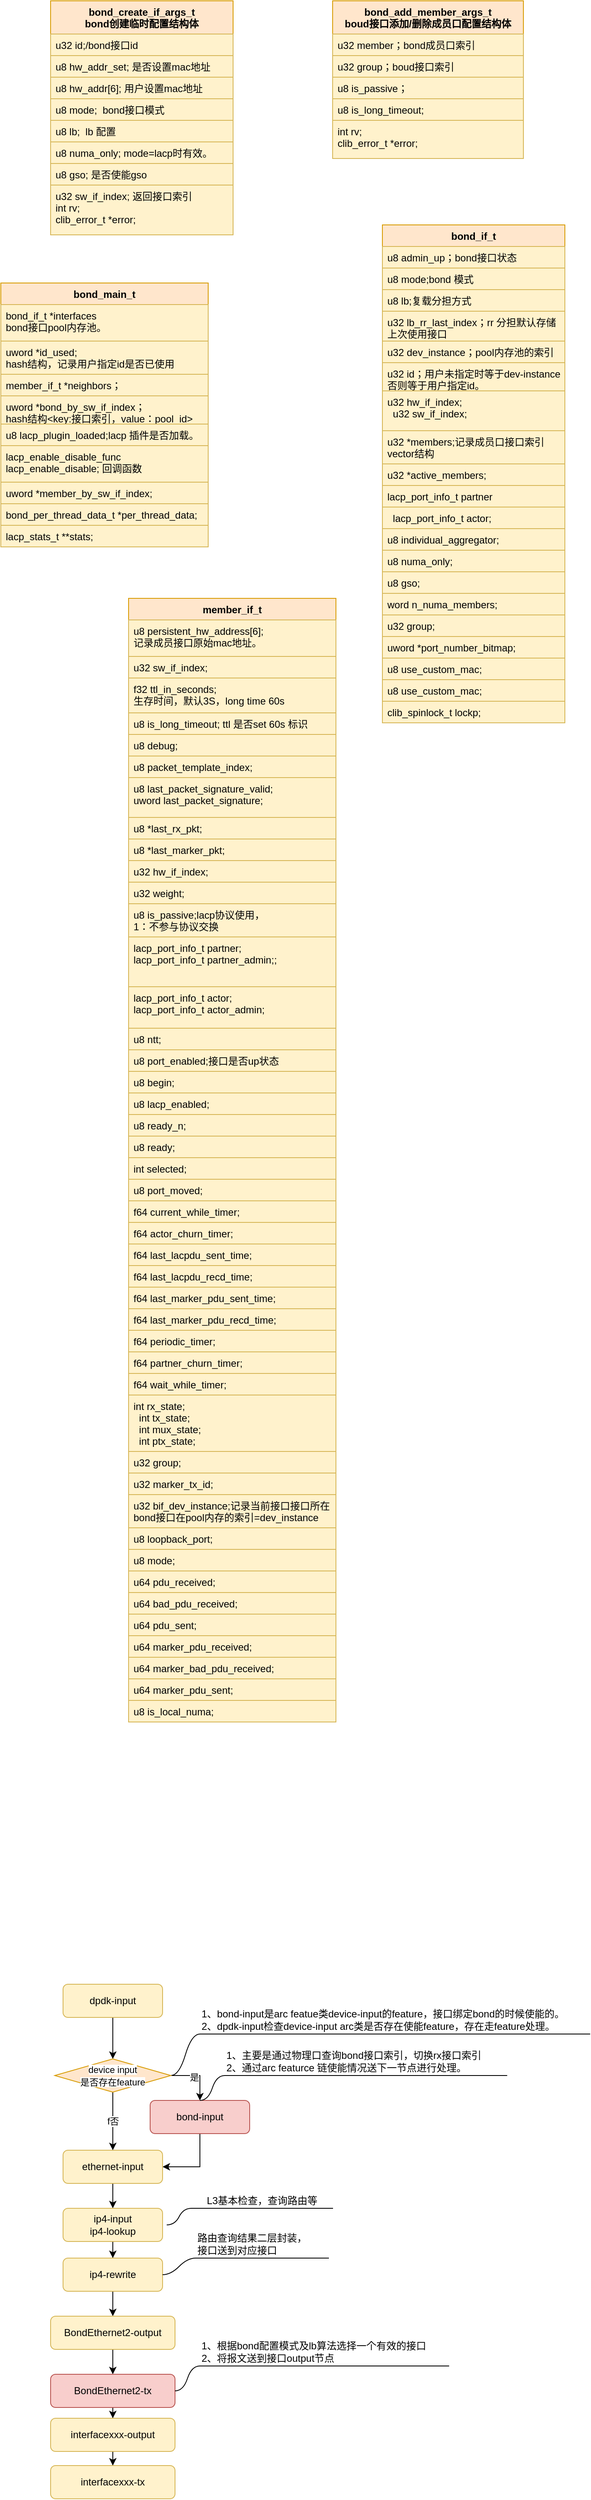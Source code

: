 <mxfile version="14.9.3" type="github">
  <diagram id="9AG6dMXkFzKv3NEKEavT" name="Page-1">
    <mxGraphModel dx="782" dy="436" grid="1" gridSize="10" guides="1" tooltips="1" connect="1" arrows="1" fold="1" page="1" pageScale="1" pageWidth="827" pageHeight="1169" math="0" shadow="0">
      <root>
        <mxCell id="0" />
        <mxCell id="1" parent="0" />
        <mxCell id="q2S3u8bW5YVib6_HT2O6-1" value="bond_main_t" style="swimlane;fontStyle=1;align=center;verticalAlign=top;childLayout=stackLayout;horizontal=1;startSize=26;horizontalStack=0;resizeParent=1;resizeParentMax=0;resizeLast=0;collapsible=1;marginBottom=0;fillColor=#ffe6cc;strokeColor=#d79b00;" parent="1" vertex="1">
          <mxGeometry x="50" y="350" width="250" height="318" as="geometry" />
        </mxCell>
        <mxCell id="q2S3u8bW5YVib6_HT2O6-2" value="bond_if_t *interfaces&#xa;bond接口pool内存池。" style="text;strokeColor=#d6b656;fillColor=#fff2cc;align=left;verticalAlign=top;spacingLeft=4;spacingRight=4;overflow=hidden;rotatable=0;points=[[0,0.5],[1,0.5]];portConstraint=eastwest;" parent="q2S3u8bW5YVib6_HT2O6-1" vertex="1">
          <mxGeometry y="26" width="250" height="44" as="geometry" />
        </mxCell>
        <mxCell id="q2S3u8bW5YVib6_HT2O6-4" value="uword *id_used;&#xa;hash结构，记录用户指定id是否已使用" style="text;strokeColor=#d6b656;fillColor=#fff2cc;align=left;verticalAlign=top;spacingLeft=4;spacingRight=4;overflow=hidden;rotatable=0;points=[[0,0.5],[1,0.5]];portConstraint=eastwest;" parent="q2S3u8bW5YVib6_HT2O6-1" vertex="1">
          <mxGeometry y="70" width="250" height="40" as="geometry" />
        </mxCell>
        <mxCell id="q2S3u8bW5YVib6_HT2O6-5" value="member_if_t *neighbors；&#xa;" style="text;strokeColor=#d6b656;fillColor=#fff2cc;align=left;verticalAlign=top;spacingLeft=4;spacingRight=4;overflow=hidden;rotatable=0;points=[[0,0.5],[1,0.5]];portConstraint=eastwest;" parent="q2S3u8bW5YVib6_HT2O6-1" vertex="1">
          <mxGeometry y="110" width="250" height="26" as="geometry" />
        </mxCell>
        <mxCell id="q2S3u8bW5YVib6_HT2O6-6" value="uword *bond_by_sw_if_index；&#xa;hash结构&lt;key:接口索引，value：pool_id&gt;" style="text;strokeColor=#d6b656;fillColor=#fff2cc;align=left;verticalAlign=top;spacingLeft=4;spacingRight=4;overflow=hidden;rotatable=0;points=[[0,0.5],[1,0.5]];portConstraint=eastwest;" parent="q2S3u8bW5YVib6_HT2O6-1" vertex="1">
          <mxGeometry y="136" width="250" height="34" as="geometry" />
        </mxCell>
        <mxCell id="q2S3u8bW5YVib6_HT2O6-7" value="u8 lacp_plugin_loaded;lacp 插件是否加载。" style="text;strokeColor=#d6b656;fillColor=#fff2cc;align=left;verticalAlign=top;spacingLeft=4;spacingRight=4;overflow=hidden;rotatable=0;points=[[0,0.5],[1,0.5]];portConstraint=eastwest;" parent="q2S3u8bW5YVib6_HT2O6-1" vertex="1">
          <mxGeometry y="170" width="250" height="26" as="geometry" />
        </mxCell>
        <mxCell id="q2S3u8bW5YVib6_HT2O6-8" value="lacp_enable_disable_func &#xa;lacp_enable_disable; 回调函数" style="text;strokeColor=#d6b656;fillColor=#fff2cc;align=left;verticalAlign=top;spacingLeft=4;spacingRight=4;overflow=hidden;rotatable=0;points=[[0,0.5],[1,0.5]];portConstraint=eastwest;" parent="q2S3u8bW5YVib6_HT2O6-1" vertex="1">
          <mxGeometry y="196" width="250" height="44" as="geometry" />
        </mxCell>
        <mxCell id="q2S3u8bW5YVib6_HT2O6-9" value="uword *member_by_sw_if_index;" style="text;strokeColor=#d6b656;fillColor=#fff2cc;align=left;verticalAlign=top;spacingLeft=4;spacingRight=4;overflow=hidden;rotatable=0;points=[[0,0.5],[1,0.5]];portConstraint=eastwest;" parent="q2S3u8bW5YVib6_HT2O6-1" vertex="1">
          <mxGeometry y="240" width="250" height="26" as="geometry" />
        </mxCell>
        <mxCell id="q2S3u8bW5YVib6_HT2O6-10" value="bond_per_thread_data_t *per_thread_data;" style="text;strokeColor=#d6b656;fillColor=#fff2cc;align=left;verticalAlign=top;spacingLeft=4;spacingRight=4;overflow=hidden;rotatable=0;points=[[0,0.5],[1,0.5]];portConstraint=eastwest;" parent="q2S3u8bW5YVib6_HT2O6-1" vertex="1">
          <mxGeometry y="266" width="250" height="26" as="geometry" />
        </mxCell>
        <mxCell id="q2S3u8bW5YVib6_HT2O6-11" value="lacp_stats_t **stats;" style="text;strokeColor=#d6b656;fillColor=#fff2cc;align=left;verticalAlign=top;spacingLeft=4;spacingRight=4;overflow=hidden;rotatable=0;points=[[0,0.5],[1,0.5]];portConstraint=eastwest;" parent="q2S3u8bW5YVib6_HT2O6-1" vertex="1">
          <mxGeometry y="292" width="250" height="26" as="geometry" />
        </mxCell>
        <mxCell id="q2S3u8bW5YVib6_HT2O6-12" value="bond_if_t" style="swimlane;fontStyle=1;align=center;verticalAlign=top;childLayout=stackLayout;horizontal=1;startSize=26;horizontalStack=0;resizeParent=1;resizeParentMax=0;resizeLast=0;collapsible=1;marginBottom=0;fillColor=#ffe6cc;strokeColor=#d79b00;" parent="1" vertex="1">
          <mxGeometry x="510" y="280" width="220" height="600" as="geometry" />
        </mxCell>
        <mxCell id="q2S3u8bW5YVib6_HT2O6-13" value="u8 admin_up；bond接口状态" style="text;fillColor=#fff2cc;align=left;verticalAlign=top;spacingLeft=4;spacingRight=4;overflow=hidden;rotatable=0;points=[[0,0.5],[1,0.5]];portConstraint=eastwest;strokeColor=#d6b656;" parent="q2S3u8bW5YVib6_HT2O6-12" vertex="1">
          <mxGeometry y="26" width="220" height="26" as="geometry" />
        </mxCell>
        <mxCell id="q2S3u8bW5YVib6_HT2O6-15" value="u8 mode;bond 模式" style="text;fillColor=#fff2cc;align=left;verticalAlign=top;spacingLeft=4;spacingRight=4;overflow=hidden;rotatable=0;points=[[0,0.5],[1,0.5]];portConstraint=eastwest;strokeColor=#d6b656;" parent="q2S3u8bW5YVib6_HT2O6-12" vertex="1">
          <mxGeometry y="52" width="220" height="26" as="geometry" />
        </mxCell>
        <mxCell id="q2S3u8bW5YVib6_HT2O6-16" value="u8 lb;复载分担方式" style="text;fillColor=#fff2cc;align=left;verticalAlign=top;spacingLeft=4;spacingRight=4;overflow=hidden;rotatable=0;points=[[0,0.5],[1,0.5]];portConstraint=eastwest;strokeColor=#d6b656;" parent="q2S3u8bW5YVib6_HT2O6-12" vertex="1">
          <mxGeometry y="78" width="220" height="26" as="geometry" />
        </mxCell>
        <mxCell id="q2S3u8bW5YVib6_HT2O6-17" value="u32 lb_rr_last_index；rr 分担默认存储&#xa;上次使用接口" style="text;fillColor=#fff2cc;align=left;verticalAlign=top;spacingLeft=4;spacingRight=4;overflow=hidden;rotatable=0;points=[[0,0.5],[1,0.5]];portConstraint=eastwest;strokeColor=#d6b656;" parent="q2S3u8bW5YVib6_HT2O6-12" vertex="1">
          <mxGeometry y="104" width="220" height="36" as="geometry" />
        </mxCell>
        <mxCell id="q2S3u8bW5YVib6_HT2O6-18" value="u32 dev_instance；pool内存池的索引" style="text;fillColor=#fff2cc;align=left;verticalAlign=top;spacingLeft=4;spacingRight=4;overflow=hidden;rotatable=0;points=[[0,0.5],[1,0.5]];portConstraint=eastwest;strokeColor=#d6b656;" parent="q2S3u8bW5YVib6_HT2O6-12" vertex="1">
          <mxGeometry y="140" width="220" height="26" as="geometry" />
        </mxCell>
        <mxCell id="q2S3u8bW5YVib6_HT2O6-19" value="u32 id；用户未指定时等于dev-instance&#xa;否则等于用户指定id。" style="text;fillColor=#fff2cc;align=left;verticalAlign=top;spacingLeft=4;spacingRight=4;overflow=hidden;rotatable=0;points=[[0,0.5],[1,0.5]];portConstraint=eastwest;strokeColor=#d6b656;" parent="q2S3u8bW5YVib6_HT2O6-12" vertex="1">
          <mxGeometry y="166" width="220" height="34" as="geometry" />
        </mxCell>
        <mxCell id="q2S3u8bW5YVib6_HT2O6-20" value="u32 hw_if_index;&#xa;  u32 sw_if_index;" style="text;fillColor=#fff2cc;align=left;verticalAlign=top;spacingLeft=4;spacingRight=4;overflow=hidden;rotatable=0;points=[[0,0.5],[1,0.5]];portConstraint=eastwest;strokeColor=#d6b656;" parent="q2S3u8bW5YVib6_HT2O6-12" vertex="1">
          <mxGeometry y="200" width="220" height="48" as="geometry" />
        </mxCell>
        <mxCell id="q2S3u8bW5YVib6_HT2O6-21" value="u32 *members;记录成员口接口索引&#xa;vector结构" style="text;fillColor=#fff2cc;align=left;verticalAlign=top;spacingLeft=4;spacingRight=4;overflow=hidden;rotatable=0;points=[[0,0.5],[1,0.5]];portConstraint=eastwest;strokeColor=#d6b656;" parent="q2S3u8bW5YVib6_HT2O6-12" vertex="1">
          <mxGeometry y="248" width="220" height="40" as="geometry" />
        </mxCell>
        <mxCell id="q2S3u8bW5YVib6_HT2O6-22" value="u32 *active_members;" style="text;fillColor=#fff2cc;align=left;verticalAlign=top;spacingLeft=4;spacingRight=4;overflow=hidden;rotatable=0;points=[[0,0.5],[1,0.5]];portConstraint=eastwest;strokeColor=#d6b656;" parent="q2S3u8bW5YVib6_HT2O6-12" vertex="1">
          <mxGeometry y="288" width="220" height="26" as="geometry" />
        </mxCell>
        <mxCell id="q2S3u8bW5YVib6_HT2O6-23" value="lacp_port_info_t partner" style="text;fillColor=#fff2cc;align=left;verticalAlign=top;spacingLeft=4;spacingRight=4;overflow=hidden;rotatable=0;points=[[0,0.5],[1,0.5]];portConstraint=eastwest;strokeColor=#d6b656;" parent="q2S3u8bW5YVib6_HT2O6-12" vertex="1">
          <mxGeometry y="314" width="220" height="26" as="geometry" />
        </mxCell>
        <mxCell id="q2S3u8bW5YVib6_HT2O6-24" value="  lacp_port_info_t actor;&#xa;" style="text;fillColor=#fff2cc;align=left;verticalAlign=top;spacingLeft=4;spacingRight=4;overflow=hidden;rotatable=0;points=[[0,0.5],[1,0.5]];portConstraint=eastwest;strokeColor=#d6b656;" parent="q2S3u8bW5YVib6_HT2O6-12" vertex="1">
          <mxGeometry y="340" width="220" height="26" as="geometry" />
        </mxCell>
        <mxCell id="q2S3u8bW5YVib6_HT2O6-25" value="u8 individual_aggregator;" style="text;fillColor=#fff2cc;align=left;verticalAlign=top;spacingLeft=4;spacingRight=4;overflow=hidden;rotatable=0;points=[[0,0.5],[1,0.5]];portConstraint=eastwest;strokeColor=#d6b656;" parent="q2S3u8bW5YVib6_HT2O6-12" vertex="1">
          <mxGeometry y="366" width="220" height="26" as="geometry" />
        </mxCell>
        <mxCell id="q2S3u8bW5YVib6_HT2O6-26" value="u8 numa_only;" style="text;fillColor=#fff2cc;align=left;verticalAlign=top;spacingLeft=4;spacingRight=4;overflow=hidden;rotatable=0;points=[[0,0.5],[1,0.5]];portConstraint=eastwest;strokeColor=#d6b656;" parent="q2S3u8bW5YVib6_HT2O6-12" vertex="1">
          <mxGeometry y="392" width="220" height="26" as="geometry" />
        </mxCell>
        <mxCell id="q2S3u8bW5YVib6_HT2O6-27" value="u8 gso;" style="text;fillColor=#fff2cc;align=left;verticalAlign=top;spacingLeft=4;spacingRight=4;overflow=hidden;rotatable=0;points=[[0,0.5],[1,0.5]];portConstraint=eastwest;strokeColor=#d6b656;" parent="q2S3u8bW5YVib6_HT2O6-12" vertex="1">
          <mxGeometry y="418" width="220" height="26" as="geometry" />
        </mxCell>
        <mxCell id="q2S3u8bW5YVib6_HT2O6-28" value="word n_numa_members;" style="text;fillColor=#fff2cc;align=left;verticalAlign=top;spacingLeft=4;spacingRight=4;overflow=hidden;rotatable=0;points=[[0,0.5],[1,0.5]];portConstraint=eastwest;strokeColor=#d6b656;" parent="q2S3u8bW5YVib6_HT2O6-12" vertex="1">
          <mxGeometry y="444" width="220" height="26" as="geometry" />
        </mxCell>
        <mxCell id="q2S3u8bW5YVib6_HT2O6-29" value="u32 group;" style="text;fillColor=#fff2cc;align=left;verticalAlign=top;spacingLeft=4;spacingRight=4;overflow=hidden;rotatable=0;points=[[0,0.5],[1,0.5]];portConstraint=eastwest;strokeColor=#d6b656;" parent="q2S3u8bW5YVib6_HT2O6-12" vertex="1">
          <mxGeometry y="470" width="220" height="26" as="geometry" />
        </mxCell>
        <mxCell id="q2S3u8bW5YVib6_HT2O6-30" value="uword *port_number_bitmap;" style="text;fillColor=#fff2cc;align=left;verticalAlign=top;spacingLeft=4;spacingRight=4;overflow=hidden;rotatable=0;points=[[0,0.5],[1,0.5]];portConstraint=eastwest;strokeColor=#d6b656;" parent="q2S3u8bW5YVib6_HT2O6-12" vertex="1">
          <mxGeometry y="496" width="220" height="26" as="geometry" />
        </mxCell>
        <mxCell id="q2S3u8bW5YVib6_HT2O6-31" value="u8 use_custom_mac;" style="text;fillColor=#fff2cc;align=left;verticalAlign=top;spacingLeft=4;spacingRight=4;overflow=hidden;rotatable=0;points=[[0,0.5],[1,0.5]];portConstraint=eastwest;strokeColor=#d6b656;" parent="q2S3u8bW5YVib6_HT2O6-12" vertex="1">
          <mxGeometry y="522" width="220" height="26" as="geometry" />
        </mxCell>
        <mxCell id="q2S3u8bW5YVib6_HT2O6-32" value="u8 use_custom_mac;" style="text;fillColor=#fff2cc;align=left;verticalAlign=top;spacingLeft=4;spacingRight=4;overflow=hidden;rotatable=0;points=[[0,0.5],[1,0.5]];portConstraint=eastwest;strokeColor=#d6b656;" parent="q2S3u8bW5YVib6_HT2O6-12" vertex="1">
          <mxGeometry y="548" width="220" height="26" as="geometry" />
        </mxCell>
        <mxCell id="q2S3u8bW5YVib6_HT2O6-33" value="clib_spinlock_t lockp;" style="text;fillColor=#fff2cc;align=left;verticalAlign=top;spacingLeft=4;spacingRight=4;overflow=hidden;rotatable=0;points=[[0,0.5],[1,0.5]];portConstraint=eastwest;strokeColor=#d6b656;" parent="q2S3u8bW5YVib6_HT2O6-12" vertex="1">
          <mxGeometry y="574" width="220" height="26" as="geometry" />
        </mxCell>
        <mxCell id="q2S3u8bW5YVib6_HT2O6-34" value="member_if_t" style="swimlane;fontStyle=1;align=center;verticalAlign=top;childLayout=stackLayout;horizontal=1;startSize=26;horizontalStack=0;resizeParent=1;resizeParentMax=0;resizeLast=0;collapsible=1;marginBottom=0;strokeColor=#d79b00;fillColor=#ffe6cc;" parent="1" vertex="1">
          <mxGeometry x="204" y="730" width="250" height="1354" as="geometry" />
        </mxCell>
        <mxCell id="q2S3u8bW5YVib6_HT2O6-35" value="u8 persistent_hw_address[6];&#xa;记录成员接口原始mac地址。" style="text;strokeColor=#d6b656;fillColor=#fff2cc;align=left;verticalAlign=top;spacingLeft=4;spacingRight=4;overflow=hidden;rotatable=0;points=[[0,0.5],[1,0.5]];portConstraint=eastwest;" parent="q2S3u8bW5YVib6_HT2O6-34" vertex="1">
          <mxGeometry y="26" width="250" height="44" as="geometry" />
        </mxCell>
        <mxCell id="q2S3u8bW5YVib6_HT2O6-38" value="u32 sw_if_index;" style="text;strokeColor=#d6b656;fillColor=#fff2cc;align=left;verticalAlign=top;spacingLeft=4;spacingRight=4;overflow=hidden;rotatable=0;points=[[0,0.5],[1,0.5]];portConstraint=eastwest;" parent="q2S3u8bW5YVib6_HT2O6-34" vertex="1">
          <mxGeometry y="70" width="250" height="26" as="geometry" />
        </mxCell>
        <mxCell id="q2S3u8bW5YVib6_HT2O6-39" value="f32 ttl_in_seconds;&#xa;生存时间，默认3S，long time 60s" style="text;strokeColor=#d6b656;fillColor=#fff2cc;align=left;verticalAlign=top;spacingLeft=4;spacingRight=4;overflow=hidden;rotatable=0;points=[[0,0.5],[1,0.5]];portConstraint=eastwest;" parent="q2S3u8bW5YVib6_HT2O6-34" vertex="1">
          <mxGeometry y="96" width="250" height="42" as="geometry" />
        </mxCell>
        <mxCell id="q2S3u8bW5YVib6_HT2O6-40" value="u8 is_long_timeout; ttl 是否set 60s 标识" style="text;strokeColor=#d6b656;fillColor=#fff2cc;align=left;verticalAlign=top;spacingLeft=4;spacingRight=4;overflow=hidden;rotatable=0;points=[[0,0.5],[1,0.5]];portConstraint=eastwest;" parent="q2S3u8bW5YVib6_HT2O6-34" vertex="1">
          <mxGeometry y="138" width="250" height="26" as="geometry" />
        </mxCell>
        <mxCell id="q2S3u8bW5YVib6_HT2O6-41" value="u8 debug;" style="text;strokeColor=#d6b656;fillColor=#fff2cc;align=left;verticalAlign=top;spacingLeft=4;spacingRight=4;overflow=hidden;rotatable=0;points=[[0,0.5],[1,0.5]];portConstraint=eastwest;" parent="q2S3u8bW5YVib6_HT2O6-34" vertex="1">
          <mxGeometry y="164" width="250" height="26" as="geometry" />
        </mxCell>
        <mxCell id="q2S3u8bW5YVib6_HT2O6-42" value="u8 packet_template_index;" style="text;strokeColor=#d6b656;fillColor=#fff2cc;align=left;verticalAlign=top;spacingLeft=4;spacingRight=4;overflow=hidden;rotatable=0;points=[[0,0.5],[1,0.5]];portConstraint=eastwest;" parent="q2S3u8bW5YVib6_HT2O6-34" vertex="1">
          <mxGeometry y="190" width="250" height="26" as="geometry" />
        </mxCell>
        <mxCell id="q2S3u8bW5YVib6_HT2O6-43" value="u8 last_packet_signature_valid;&#xa;uword last_packet_signature;" style="text;strokeColor=#d6b656;fillColor=#fff2cc;align=left;verticalAlign=top;spacingLeft=4;spacingRight=4;overflow=hidden;rotatable=0;points=[[0,0.5],[1,0.5]];portConstraint=eastwest;" parent="q2S3u8bW5YVib6_HT2O6-34" vertex="1">
          <mxGeometry y="216" width="250" height="48" as="geometry" />
        </mxCell>
        <mxCell id="q2S3u8bW5YVib6_HT2O6-44" value="u8 *last_rx_pkt;" style="text;strokeColor=#d6b656;fillColor=#fff2cc;align=left;verticalAlign=top;spacingLeft=4;spacingRight=4;overflow=hidden;rotatable=0;points=[[0,0.5],[1,0.5]];portConstraint=eastwest;" parent="q2S3u8bW5YVib6_HT2O6-34" vertex="1">
          <mxGeometry y="264" width="250" height="26" as="geometry" />
        </mxCell>
        <mxCell id="q2S3u8bW5YVib6_HT2O6-45" value="u8 *last_marker_pkt;" style="text;strokeColor=#d6b656;fillColor=#fff2cc;align=left;verticalAlign=top;spacingLeft=4;spacingRight=4;overflow=hidden;rotatable=0;points=[[0,0.5],[1,0.5]];portConstraint=eastwest;" parent="q2S3u8bW5YVib6_HT2O6-34" vertex="1">
          <mxGeometry y="290" width="250" height="26" as="geometry" />
        </mxCell>
        <mxCell id="q2S3u8bW5YVib6_HT2O6-46" value="u32 hw_if_index;" style="text;strokeColor=#d6b656;fillColor=#fff2cc;align=left;verticalAlign=top;spacingLeft=4;spacingRight=4;overflow=hidden;rotatable=0;points=[[0,0.5],[1,0.5]];portConstraint=eastwest;" parent="q2S3u8bW5YVib6_HT2O6-34" vertex="1">
          <mxGeometry y="316" width="250" height="26" as="geometry" />
        </mxCell>
        <mxCell id="q2S3u8bW5YVib6_HT2O6-47" value="u32 weight;" style="text;strokeColor=#d6b656;fillColor=#fff2cc;align=left;verticalAlign=top;spacingLeft=4;spacingRight=4;overflow=hidden;rotatable=0;points=[[0,0.5],[1,0.5]];portConstraint=eastwest;" parent="q2S3u8bW5YVib6_HT2O6-34" vertex="1">
          <mxGeometry y="342" width="250" height="26" as="geometry" />
        </mxCell>
        <mxCell id="q2S3u8bW5YVib6_HT2O6-48" value="u8 is_passive;lacp协议使用，&#xa;1：不参与协议交换" style="text;strokeColor=#d6b656;fillColor=#fff2cc;align=left;verticalAlign=top;spacingLeft=4;spacingRight=4;overflow=hidden;rotatable=0;points=[[0,0.5],[1,0.5]];portConstraint=eastwest;" parent="q2S3u8bW5YVib6_HT2O6-34" vertex="1">
          <mxGeometry y="368" width="250" height="40" as="geometry" />
        </mxCell>
        <mxCell id="q2S3u8bW5YVib6_HT2O6-49" value="lacp_port_info_t partner;&#xa;lacp_port_info_t partner_admin;;" style="text;strokeColor=#d6b656;fillColor=#fff2cc;align=left;verticalAlign=top;spacingLeft=4;spacingRight=4;overflow=hidden;rotatable=0;points=[[0,0.5],[1,0.5]];portConstraint=eastwest;" parent="q2S3u8bW5YVib6_HT2O6-34" vertex="1">
          <mxGeometry y="408" width="250" height="60" as="geometry" />
        </mxCell>
        <mxCell id="q2S3u8bW5YVib6_HT2O6-37" value="lacp_port_info_t actor;&#xa;lacp_port_info_t actor_admin;" style="text;strokeColor=#d6b656;fillColor=#fff2cc;align=left;verticalAlign=top;spacingLeft=4;spacingRight=4;overflow=hidden;rotatable=0;points=[[0,0.5],[1,0.5]];portConstraint=eastwest;" parent="q2S3u8bW5YVib6_HT2O6-34" vertex="1">
          <mxGeometry y="468" width="250" height="50" as="geometry" />
        </mxCell>
        <mxCell id="q2S3u8bW5YVib6_HT2O6-50" value="u8 ntt;" style="text;strokeColor=#d6b656;fillColor=#fff2cc;align=left;verticalAlign=top;spacingLeft=4;spacingRight=4;overflow=hidden;rotatable=0;points=[[0,0.5],[1,0.5]];portConstraint=eastwest;" parent="q2S3u8bW5YVib6_HT2O6-34" vertex="1">
          <mxGeometry y="518" width="250" height="26" as="geometry" />
        </mxCell>
        <mxCell id="q2S3u8bW5YVib6_HT2O6-51" value="u8 port_enabled;接口是否up状态" style="text;strokeColor=#d6b656;fillColor=#fff2cc;align=left;verticalAlign=top;spacingLeft=4;spacingRight=4;overflow=hidden;rotatable=0;points=[[0,0.5],[1,0.5]];portConstraint=eastwest;" parent="q2S3u8bW5YVib6_HT2O6-34" vertex="1">
          <mxGeometry y="544" width="250" height="26" as="geometry" />
        </mxCell>
        <mxCell id="q2S3u8bW5YVib6_HT2O6-52" value="u8 begin;" style="text;strokeColor=#d6b656;fillColor=#fff2cc;align=left;verticalAlign=top;spacingLeft=4;spacingRight=4;overflow=hidden;rotatable=0;points=[[0,0.5],[1,0.5]];portConstraint=eastwest;" parent="q2S3u8bW5YVib6_HT2O6-34" vertex="1">
          <mxGeometry y="570" width="250" height="26" as="geometry" />
        </mxCell>
        <mxCell id="q2S3u8bW5YVib6_HT2O6-53" value="u8 lacp_enabled;" style="text;strokeColor=#d6b656;fillColor=#fff2cc;align=left;verticalAlign=top;spacingLeft=4;spacingRight=4;overflow=hidden;rotatable=0;points=[[0,0.5],[1,0.5]];portConstraint=eastwest;" parent="q2S3u8bW5YVib6_HT2O6-34" vertex="1">
          <mxGeometry y="596" width="250" height="26" as="geometry" />
        </mxCell>
        <mxCell id="q2S3u8bW5YVib6_HT2O6-54" value="u8 ready_n;" style="text;strokeColor=#d6b656;fillColor=#fff2cc;align=left;verticalAlign=top;spacingLeft=4;spacingRight=4;overflow=hidden;rotatable=0;points=[[0,0.5],[1,0.5]];portConstraint=eastwest;" parent="q2S3u8bW5YVib6_HT2O6-34" vertex="1">
          <mxGeometry y="622" width="250" height="26" as="geometry" />
        </mxCell>
        <mxCell id="q2S3u8bW5YVib6_HT2O6-55" value="u8 ready;" style="text;strokeColor=#d6b656;fillColor=#fff2cc;align=left;verticalAlign=top;spacingLeft=4;spacingRight=4;overflow=hidden;rotatable=0;points=[[0,0.5],[1,0.5]];portConstraint=eastwest;" parent="q2S3u8bW5YVib6_HT2O6-34" vertex="1">
          <mxGeometry y="648" width="250" height="26" as="geometry" />
        </mxCell>
        <mxCell id="q2S3u8bW5YVib6_HT2O6-56" value="int selected;" style="text;strokeColor=#d6b656;fillColor=#fff2cc;align=left;verticalAlign=top;spacingLeft=4;spacingRight=4;overflow=hidden;rotatable=0;points=[[0,0.5],[1,0.5]];portConstraint=eastwest;" parent="q2S3u8bW5YVib6_HT2O6-34" vertex="1">
          <mxGeometry y="674" width="250" height="26" as="geometry" />
        </mxCell>
        <mxCell id="q2S3u8bW5YVib6_HT2O6-57" value="u8 port_moved;" style="text;strokeColor=#d6b656;fillColor=#fff2cc;align=left;verticalAlign=top;spacingLeft=4;spacingRight=4;overflow=hidden;rotatable=0;points=[[0,0.5],[1,0.5]];portConstraint=eastwest;" parent="q2S3u8bW5YVib6_HT2O6-34" vertex="1">
          <mxGeometry y="700" width="250" height="26" as="geometry" />
        </mxCell>
        <mxCell id="q2S3u8bW5YVib6_HT2O6-58" value="f64 current_while_timer;" style="text;strokeColor=#d6b656;fillColor=#fff2cc;align=left;verticalAlign=top;spacingLeft=4;spacingRight=4;overflow=hidden;rotatable=0;points=[[0,0.5],[1,0.5]];portConstraint=eastwest;" parent="q2S3u8bW5YVib6_HT2O6-34" vertex="1">
          <mxGeometry y="726" width="250" height="26" as="geometry" />
        </mxCell>
        <mxCell id="q2S3u8bW5YVib6_HT2O6-59" value="f64 actor_churn_timer;" style="text;strokeColor=#d6b656;fillColor=#fff2cc;align=left;verticalAlign=top;spacingLeft=4;spacingRight=4;overflow=hidden;rotatable=0;points=[[0,0.5],[1,0.5]];portConstraint=eastwest;" parent="q2S3u8bW5YVib6_HT2O6-34" vertex="1">
          <mxGeometry y="752" width="250" height="26" as="geometry" />
        </mxCell>
        <mxCell id="q2S3u8bW5YVib6_HT2O6-60" value="f64 last_lacpdu_sent_time;" style="text;strokeColor=#d6b656;fillColor=#fff2cc;align=left;verticalAlign=top;spacingLeft=4;spacingRight=4;overflow=hidden;rotatable=0;points=[[0,0.5],[1,0.5]];portConstraint=eastwest;" parent="q2S3u8bW5YVib6_HT2O6-34" vertex="1">
          <mxGeometry y="778" width="250" height="26" as="geometry" />
        </mxCell>
        <mxCell id="q2S3u8bW5YVib6_HT2O6-61" value="f64 last_lacpdu_recd_time;" style="text;strokeColor=#d6b656;fillColor=#fff2cc;align=left;verticalAlign=top;spacingLeft=4;spacingRight=4;overflow=hidden;rotatable=0;points=[[0,0.5],[1,0.5]];portConstraint=eastwest;" parent="q2S3u8bW5YVib6_HT2O6-34" vertex="1">
          <mxGeometry y="804" width="250" height="26" as="geometry" />
        </mxCell>
        <mxCell id="q2S3u8bW5YVib6_HT2O6-62" value="f64 last_marker_pdu_sent_time;" style="text;strokeColor=#d6b656;fillColor=#fff2cc;align=left;verticalAlign=top;spacingLeft=4;spacingRight=4;overflow=hidden;rotatable=0;points=[[0,0.5],[1,0.5]];portConstraint=eastwest;" parent="q2S3u8bW5YVib6_HT2O6-34" vertex="1">
          <mxGeometry y="830" width="250" height="26" as="geometry" />
        </mxCell>
        <mxCell id="q2S3u8bW5YVib6_HT2O6-63" value="f64 last_marker_pdu_recd_time;" style="text;strokeColor=#d6b656;fillColor=#fff2cc;align=left;verticalAlign=top;spacingLeft=4;spacingRight=4;overflow=hidden;rotatable=0;points=[[0,0.5],[1,0.5]];portConstraint=eastwest;" parent="q2S3u8bW5YVib6_HT2O6-34" vertex="1">
          <mxGeometry y="856" width="250" height="26" as="geometry" />
        </mxCell>
        <mxCell id="q2S3u8bW5YVib6_HT2O6-64" value="f64 periodic_timer;" style="text;strokeColor=#d6b656;fillColor=#fff2cc;align=left;verticalAlign=top;spacingLeft=4;spacingRight=4;overflow=hidden;rotatable=0;points=[[0,0.5],[1,0.5]];portConstraint=eastwest;" parent="q2S3u8bW5YVib6_HT2O6-34" vertex="1">
          <mxGeometry y="882" width="250" height="26" as="geometry" />
        </mxCell>
        <mxCell id="q2S3u8bW5YVib6_HT2O6-65" value="f64 partner_churn_timer;" style="text;strokeColor=#d6b656;fillColor=#fff2cc;align=left;verticalAlign=top;spacingLeft=4;spacingRight=4;overflow=hidden;rotatable=0;points=[[0,0.5],[1,0.5]];portConstraint=eastwest;" parent="q2S3u8bW5YVib6_HT2O6-34" vertex="1">
          <mxGeometry y="908" width="250" height="26" as="geometry" />
        </mxCell>
        <mxCell id="q2S3u8bW5YVib6_HT2O6-66" value="f64 wait_while_timer;" style="text;strokeColor=#d6b656;fillColor=#fff2cc;align=left;verticalAlign=top;spacingLeft=4;spacingRight=4;overflow=hidden;rotatable=0;points=[[0,0.5],[1,0.5]];portConstraint=eastwest;" parent="q2S3u8bW5YVib6_HT2O6-34" vertex="1">
          <mxGeometry y="934" width="250" height="26" as="geometry" />
        </mxCell>
        <mxCell id="q2S3u8bW5YVib6_HT2O6-67" value="int rx_state;&#xa;  int tx_state;&#xa;  int mux_state;&#xa;  int ptx_state;" style="text;strokeColor=#d6b656;fillColor=#fff2cc;align=left;verticalAlign=top;spacingLeft=4;spacingRight=4;overflow=hidden;rotatable=0;points=[[0,0.5],[1,0.5]];portConstraint=eastwest;" parent="q2S3u8bW5YVib6_HT2O6-34" vertex="1">
          <mxGeometry y="960" width="250" height="68" as="geometry" />
        </mxCell>
        <mxCell id="q2S3u8bW5YVib6_HT2O6-68" value="u32 group;" style="text;strokeColor=#d6b656;fillColor=#fff2cc;align=left;verticalAlign=top;spacingLeft=4;spacingRight=4;overflow=hidden;rotatable=0;points=[[0,0.5],[1,0.5]];portConstraint=eastwest;" parent="q2S3u8bW5YVib6_HT2O6-34" vertex="1">
          <mxGeometry y="1028" width="250" height="26" as="geometry" />
        </mxCell>
        <mxCell id="q2S3u8bW5YVib6_HT2O6-69" value="u32 marker_tx_id;" style="text;strokeColor=#d6b656;fillColor=#fff2cc;align=left;verticalAlign=top;spacingLeft=4;spacingRight=4;overflow=hidden;rotatable=0;points=[[0,0.5],[1,0.5]];portConstraint=eastwest;" parent="q2S3u8bW5YVib6_HT2O6-34" vertex="1">
          <mxGeometry y="1054" width="250" height="26" as="geometry" />
        </mxCell>
        <mxCell id="q2S3u8bW5YVib6_HT2O6-70" value="u32 bif_dev_instance;记录当前接口接口所在&#xa;bond接口在pool内存的索引=dev_instance" style="text;strokeColor=#d6b656;fillColor=#fff2cc;align=left;verticalAlign=top;spacingLeft=4;spacingRight=4;overflow=hidden;rotatable=0;points=[[0,0.5],[1,0.5]];portConstraint=eastwest;" parent="q2S3u8bW5YVib6_HT2O6-34" vertex="1">
          <mxGeometry y="1080" width="250" height="40" as="geometry" />
        </mxCell>
        <mxCell id="q2S3u8bW5YVib6_HT2O6-71" value="u8 loopback_port;" style="text;strokeColor=#d6b656;fillColor=#fff2cc;align=left;verticalAlign=top;spacingLeft=4;spacingRight=4;overflow=hidden;rotatable=0;points=[[0,0.5],[1,0.5]];portConstraint=eastwest;" parent="q2S3u8bW5YVib6_HT2O6-34" vertex="1">
          <mxGeometry y="1120" width="250" height="26" as="geometry" />
        </mxCell>
        <mxCell id="q2S3u8bW5YVib6_HT2O6-72" value="u8 mode;" style="text;strokeColor=#d6b656;fillColor=#fff2cc;align=left;verticalAlign=top;spacingLeft=4;spacingRight=4;overflow=hidden;rotatable=0;points=[[0,0.5],[1,0.5]];portConstraint=eastwest;" parent="q2S3u8bW5YVib6_HT2O6-34" vertex="1">
          <mxGeometry y="1146" width="250" height="26" as="geometry" />
        </mxCell>
        <mxCell id="q2S3u8bW5YVib6_HT2O6-73" value="u64 pdu_received;" style="text;strokeColor=#d6b656;fillColor=#fff2cc;align=left;verticalAlign=top;spacingLeft=4;spacingRight=4;overflow=hidden;rotatable=0;points=[[0,0.5],[1,0.5]];portConstraint=eastwest;" parent="q2S3u8bW5YVib6_HT2O6-34" vertex="1">
          <mxGeometry y="1172" width="250" height="26" as="geometry" />
        </mxCell>
        <mxCell id="q2S3u8bW5YVib6_HT2O6-74" value="u64 bad_pdu_received;" style="text;strokeColor=#d6b656;fillColor=#fff2cc;align=left;verticalAlign=top;spacingLeft=4;spacingRight=4;overflow=hidden;rotatable=0;points=[[0,0.5],[1,0.5]];portConstraint=eastwest;" parent="q2S3u8bW5YVib6_HT2O6-34" vertex="1">
          <mxGeometry y="1198" width="250" height="26" as="geometry" />
        </mxCell>
        <mxCell id="q2S3u8bW5YVib6_HT2O6-75" value="u64 pdu_sent;" style="text;strokeColor=#d6b656;fillColor=#fff2cc;align=left;verticalAlign=top;spacingLeft=4;spacingRight=4;overflow=hidden;rotatable=0;points=[[0,0.5],[1,0.5]];portConstraint=eastwest;" parent="q2S3u8bW5YVib6_HT2O6-34" vertex="1">
          <mxGeometry y="1224" width="250" height="26" as="geometry" />
        </mxCell>
        <mxCell id="q2S3u8bW5YVib6_HT2O6-76" value="u64 marker_pdu_received;" style="text;strokeColor=#d6b656;fillColor=#fff2cc;align=left;verticalAlign=top;spacingLeft=4;spacingRight=4;overflow=hidden;rotatable=0;points=[[0,0.5],[1,0.5]];portConstraint=eastwest;" parent="q2S3u8bW5YVib6_HT2O6-34" vertex="1">
          <mxGeometry y="1250" width="250" height="26" as="geometry" />
        </mxCell>
        <mxCell id="q2S3u8bW5YVib6_HT2O6-77" value="u64 marker_bad_pdu_received;" style="text;strokeColor=#d6b656;fillColor=#fff2cc;align=left;verticalAlign=top;spacingLeft=4;spacingRight=4;overflow=hidden;rotatable=0;points=[[0,0.5],[1,0.5]];portConstraint=eastwest;" parent="q2S3u8bW5YVib6_HT2O6-34" vertex="1">
          <mxGeometry y="1276" width="250" height="26" as="geometry" />
        </mxCell>
        <mxCell id="q2S3u8bW5YVib6_HT2O6-78" value="u64 marker_pdu_sent;" style="text;strokeColor=#d6b656;fillColor=#fff2cc;align=left;verticalAlign=top;spacingLeft=4;spacingRight=4;overflow=hidden;rotatable=0;points=[[0,0.5],[1,0.5]];portConstraint=eastwest;" parent="q2S3u8bW5YVib6_HT2O6-34" vertex="1">
          <mxGeometry y="1302" width="250" height="26" as="geometry" />
        </mxCell>
        <mxCell id="q2S3u8bW5YVib6_HT2O6-79" value="u8 is_local_numa;" style="text;strokeColor=#d6b656;fillColor=#fff2cc;align=left;verticalAlign=top;spacingLeft=4;spacingRight=4;overflow=hidden;rotatable=0;points=[[0,0.5],[1,0.5]];portConstraint=eastwest;" parent="q2S3u8bW5YVib6_HT2O6-34" vertex="1">
          <mxGeometry y="1328" width="250" height="26" as="geometry" />
        </mxCell>
        <mxCell id="q2S3u8bW5YVib6_HT2O6-80" value="bond_create_if_args_t&#xa;bond创建临时配置结构体" style="swimlane;fontStyle=1;align=center;verticalAlign=top;childLayout=stackLayout;horizontal=1;startSize=40;horizontalStack=0;resizeParent=1;resizeParentMax=0;resizeLast=0;collapsible=1;marginBottom=0;strokeColor=#d79b00;fillColor=#ffe6cc;" parent="1" vertex="1">
          <mxGeometry x="110" y="10" width="220" height="282" as="geometry" />
        </mxCell>
        <mxCell id="q2S3u8bW5YVib6_HT2O6-81" value="u32 id;/bond接口id" style="text;strokeColor=#d6b656;fillColor=#fff2cc;align=left;verticalAlign=top;spacingLeft=4;spacingRight=4;overflow=hidden;rotatable=0;points=[[0,0.5],[1,0.5]];portConstraint=eastwest;" parent="q2S3u8bW5YVib6_HT2O6-80" vertex="1">
          <mxGeometry y="40" width="220" height="26" as="geometry" />
        </mxCell>
        <mxCell id="q2S3u8bW5YVib6_HT2O6-83" value="u8 hw_addr_set; 是否设置mac地址" style="text;strokeColor=#d6b656;fillColor=#fff2cc;align=left;verticalAlign=top;spacingLeft=4;spacingRight=4;overflow=hidden;rotatable=0;points=[[0,0.5],[1,0.5]];portConstraint=eastwest;" parent="q2S3u8bW5YVib6_HT2O6-80" vertex="1">
          <mxGeometry y="66" width="220" height="26" as="geometry" />
        </mxCell>
        <mxCell id="q2S3u8bW5YVib6_HT2O6-84" value="u8 hw_addr[6]; 用户设置mac地址" style="text;strokeColor=#d6b656;fillColor=#fff2cc;align=left;verticalAlign=top;spacingLeft=4;spacingRight=4;overflow=hidden;rotatable=0;points=[[0,0.5],[1,0.5]];portConstraint=eastwest;" parent="q2S3u8bW5YVib6_HT2O6-80" vertex="1">
          <mxGeometry y="92" width="220" height="26" as="geometry" />
        </mxCell>
        <mxCell id="q2S3u8bW5YVib6_HT2O6-85" value="u8 mode;  bond接口模式" style="text;strokeColor=#d6b656;fillColor=#fff2cc;align=left;verticalAlign=top;spacingLeft=4;spacingRight=4;overflow=hidden;rotatable=0;points=[[0,0.5],[1,0.5]];portConstraint=eastwest;" parent="q2S3u8bW5YVib6_HT2O6-80" vertex="1">
          <mxGeometry y="118" width="220" height="26" as="geometry" />
        </mxCell>
        <mxCell id="q2S3u8bW5YVib6_HT2O6-86" value="u8 lb;  lb 配置" style="text;strokeColor=#d6b656;fillColor=#fff2cc;align=left;verticalAlign=top;spacingLeft=4;spacingRight=4;overflow=hidden;rotatable=0;points=[[0,0.5],[1,0.5]];portConstraint=eastwest;" parent="q2S3u8bW5YVib6_HT2O6-80" vertex="1">
          <mxGeometry y="144" width="220" height="26" as="geometry" />
        </mxCell>
        <mxCell id="q2S3u8bW5YVib6_HT2O6-87" value="u8 numa_only; mode=lacp时有效。" style="text;strokeColor=#d6b656;fillColor=#fff2cc;align=left;verticalAlign=top;spacingLeft=4;spacingRight=4;overflow=hidden;rotatable=0;points=[[0,0.5],[1,0.5]];portConstraint=eastwest;" parent="q2S3u8bW5YVib6_HT2O6-80" vertex="1">
          <mxGeometry y="170" width="220" height="26" as="geometry" />
        </mxCell>
        <mxCell id="q2S3u8bW5YVib6_HT2O6-88" value="u8 gso; 是否使能gso" style="text;strokeColor=#d6b656;fillColor=#fff2cc;align=left;verticalAlign=top;spacingLeft=4;spacingRight=4;overflow=hidden;rotatable=0;points=[[0,0.5],[1,0.5]];portConstraint=eastwest;" parent="q2S3u8bW5YVib6_HT2O6-80" vertex="1">
          <mxGeometry y="196" width="220" height="26" as="geometry" />
        </mxCell>
        <mxCell id="q2S3u8bW5YVib6_HT2O6-89" value="u32 sw_if_index; 返回接口索引&#xa;int rv;&#xa;clib_error_t *error; " style="text;strokeColor=#d6b656;fillColor=#fff2cc;align=left;verticalAlign=top;spacingLeft=4;spacingRight=4;overflow=hidden;rotatable=0;points=[[0,0.5],[1,0.5]];portConstraint=eastwest;" parent="q2S3u8bW5YVib6_HT2O6-80" vertex="1">
          <mxGeometry y="222" width="220" height="60" as="geometry" />
        </mxCell>
        <mxCell id="XbOeX88OnJUGYsb8YKjg-1" value="bond_add_member_args_t&#xa;boud接口添加/删除成员口配置结构体" style="swimlane;fontStyle=1;align=center;verticalAlign=top;childLayout=stackLayout;horizontal=1;startSize=40;horizontalStack=0;resizeParent=1;resizeParentMax=0;resizeLast=0;collapsible=1;marginBottom=0;fillColor=#ffe6cc;strokeColor=#d79b00;" vertex="1" parent="1">
          <mxGeometry x="450" y="10" width="230" height="190" as="geometry" />
        </mxCell>
        <mxCell id="XbOeX88OnJUGYsb8YKjg-2" value="u32 member；bond成员口索引" style="text;strokeColor=#d6b656;fillColor=#fff2cc;align=left;verticalAlign=top;spacingLeft=4;spacingRight=4;overflow=hidden;rotatable=0;points=[[0,0.5],[1,0.5]];portConstraint=eastwest;" vertex="1" parent="XbOeX88OnJUGYsb8YKjg-1">
          <mxGeometry y="40" width="230" height="26" as="geometry" />
        </mxCell>
        <mxCell id="XbOeX88OnJUGYsb8YKjg-4" value="u32 group；boud接口索引" style="text;fillColor=#fff2cc;align=left;verticalAlign=top;spacingLeft=4;spacingRight=4;overflow=hidden;rotatable=0;points=[[0,0.5],[1,0.5]];portConstraint=eastwest;strokeColor=#d6b656;" vertex="1" parent="XbOeX88OnJUGYsb8YKjg-1">
          <mxGeometry y="66" width="230" height="26" as="geometry" />
        </mxCell>
        <mxCell id="XbOeX88OnJUGYsb8YKjg-5" value="u8 is_passive；" style="text;fillColor=#fff2cc;align=left;verticalAlign=top;spacingLeft=4;spacingRight=4;overflow=hidden;rotatable=0;points=[[0,0.5],[1,0.5]];portConstraint=eastwest;strokeColor=#d6b656;" vertex="1" parent="XbOeX88OnJUGYsb8YKjg-1">
          <mxGeometry y="92" width="230" height="26" as="geometry" />
        </mxCell>
        <mxCell id="XbOeX88OnJUGYsb8YKjg-6" value="u8 is_long_timeout;" style="text;fillColor=#fff2cc;align=left;verticalAlign=top;spacingLeft=4;spacingRight=4;overflow=hidden;rotatable=0;points=[[0,0.5],[1,0.5]];portConstraint=eastwest;strokeColor=#d6b656;" vertex="1" parent="XbOeX88OnJUGYsb8YKjg-1">
          <mxGeometry y="118" width="230" height="26" as="geometry" />
        </mxCell>
        <mxCell id="XbOeX88OnJUGYsb8YKjg-7" value="int rv;&#xa;clib_error_t *error;" style="text;fillColor=#fff2cc;align=left;verticalAlign=top;spacingLeft=4;spacingRight=4;overflow=hidden;rotatable=0;points=[[0,0.5],[1,0.5]];portConstraint=eastwest;strokeColor=#d6b656;" vertex="1" parent="XbOeX88OnJUGYsb8YKjg-1">
          <mxGeometry y="144" width="230" height="46" as="geometry" />
        </mxCell>
        <mxCell id="XbOeX88OnJUGYsb8YKjg-11" value="" style="edgeStyle=orthogonalEdgeStyle;rounded=0;orthogonalLoop=1;jettySize=auto;html=1;exitX=1;exitY=0.5;exitDx=0;exitDy=0;" edge="1" parent="1" source="XbOeX88OnJUGYsb8YKjg-35" target="XbOeX88OnJUGYsb8YKjg-10">
          <mxGeometry relative="1" as="geometry" />
        </mxCell>
        <mxCell id="XbOeX88OnJUGYsb8YKjg-32" value="是" style="edgeLabel;html=1;align=center;verticalAlign=middle;resizable=0;points=[];" vertex="1" connectable="0" parent="XbOeX88OnJUGYsb8YKjg-11">
          <mxGeometry x="-0.133" y="-2" relative="1" as="geometry">
            <mxPoint as="offset" />
          </mxGeometry>
        </mxCell>
        <mxCell id="XbOeX88OnJUGYsb8YKjg-34" value="" style="edgeStyle=orthogonalEdgeStyle;rounded=0;orthogonalLoop=1;jettySize=auto;html=1;entryX=0.5;entryY=0;entryDx=0;entryDy=0;" edge="1" parent="1" source="XbOeX88OnJUGYsb8YKjg-9" target="XbOeX88OnJUGYsb8YKjg-35">
          <mxGeometry relative="1" as="geometry">
            <mxPoint x="190" y="2480" as="targetPoint" />
          </mxGeometry>
        </mxCell>
        <mxCell id="XbOeX88OnJUGYsb8YKjg-9" value="dpdk-input" style="rounded=1;whiteSpace=wrap;html=1;strokeColor=#d6b656;fillColor=#fff2cc;" vertex="1" parent="1">
          <mxGeometry x="125" y="2400" width="120" height="40" as="geometry" />
        </mxCell>
        <mxCell id="XbOeX88OnJUGYsb8YKjg-13" value="" style="edgeStyle=orthogonalEdgeStyle;rounded=0;orthogonalLoop=1;jettySize=auto;html=1;exitX=0.5;exitY=1;exitDx=0;exitDy=0;entryX=1;entryY=0.5;entryDx=0;entryDy=0;" edge="1" parent="1" source="XbOeX88OnJUGYsb8YKjg-10" target="XbOeX88OnJUGYsb8YKjg-12">
          <mxGeometry relative="1" as="geometry" />
        </mxCell>
        <mxCell id="XbOeX88OnJUGYsb8YKjg-10" value="bond-input" style="rounded=1;whiteSpace=wrap;html=1;strokeColor=#b85450;fillColor=#f8cecc;" vertex="1" parent="1">
          <mxGeometry x="230" y="2540" width="120" height="40" as="geometry" />
        </mxCell>
        <mxCell id="XbOeX88OnJUGYsb8YKjg-15" value="" style="edgeStyle=orthogonalEdgeStyle;rounded=0;orthogonalLoop=1;jettySize=auto;html=1;" edge="1" parent="1" source="XbOeX88OnJUGYsb8YKjg-12" target="XbOeX88OnJUGYsb8YKjg-14">
          <mxGeometry relative="1" as="geometry" />
        </mxCell>
        <mxCell id="XbOeX88OnJUGYsb8YKjg-12" value="ethernet-input" style="rounded=1;whiteSpace=wrap;html=1;strokeColor=#d6b656;fillColor=#fff2cc;" vertex="1" parent="1">
          <mxGeometry x="125" y="2600" width="120" height="40" as="geometry" />
        </mxCell>
        <mxCell id="XbOeX88OnJUGYsb8YKjg-17" value="" style="edgeStyle=orthogonalEdgeStyle;rounded=0;orthogonalLoop=1;jettySize=auto;html=1;" edge="1" parent="1" source="XbOeX88OnJUGYsb8YKjg-14" target="XbOeX88OnJUGYsb8YKjg-16">
          <mxGeometry relative="1" as="geometry" />
        </mxCell>
        <mxCell id="XbOeX88OnJUGYsb8YKjg-14" value="ip4-input&lt;br&gt;ip4-lookup" style="rounded=1;whiteSpace=wrap;html=1;strokeColor=#d6b656;fillColor=#fff2cc;" vertex="1" parent="1">
          <mxGeometry x="125" y="2670" width="120" height="40" as="geometry" />
        </mxCell>
        <mxCell id="XbOeX88OnJUGYsb8YKjg-19" value="" style="edgeStyle=orthogonalEdgeStyle;rounded=0;orthogonalLoop=1;jettySize=auto;html=1;" edge="1" parent="1" source="XbOeX88OnJUGYsb8YKjg-16" target="XbOeX88OnJUGYsb8YKjg-18">
          <mxGeometry relative="1" as="geometry" />
        </mxCell>
        <mxCell id="XbOeX88OnJUGYsb8YKjg-16" value="ip4-rewrite" style="rounded=1;whiteSpace=wrap;html=1;strokeColor=#d6b656;fillColor=#fff2cc;" vertex="1" parent="1">
          <mxGeometry x="125" y="2730" width="120" height="40" as="geometry" />
        </mxCell>
        <mxCell id="XbOeX88OnJUGYsb8YKjg-21" value="" style="edgeStyle=orthogonalEdgeStyle;rounded=0;orthogonalLoop=1;jettySize=auto;html=1;" edge="1" parent="1" source="XbOeX88OnJUGYsb8YKjg-18" target="XbOeX88OnJUGYsb8YKjg-20">
          <mxGeometry relative="1" as="geometry" />
        </mxCell>
        <mxCell id="XbOeX88OnJUGYsb8YKjg-18" value="BondEthernet2-output" style="rounded=1;whiteSpace=wrap;html=1;strokeColor=#d6b656;fillColor=#fff2cc;" vertex="1" parent="1">
          <mxGeometry x="110" y="2800" width="150" height="40" as="geometry" />
        </mxCell>
        <mxCell id="XbOeX88OnJUGYsb8YKjg-23" value="" style="edgeStyle=orthogonalEdgeStyle;rounded=0;orthogonalLoop=1;jettySize=auto;html=1;" edge="1" parent="1" source="XbOeX88OnJUGYsb8YKjg-20" target="XbOeX88OnJUGYsb8YKjg-22">
          <mxGeometry relative="1" as="geometry" />
        </mxCell>
        <mxCell id="XbOeX88OnJUGYsb8YKjg-20" value="BondEthernet2-tx" style="rounded=1;whiteSpace=wrap;html=1;strokeColor=#b85450;fillColor=#f8cecc;" vertex="1" parent="1">
          <mxGeometry x="110" y="2870" width="150" height="40" as="geometry" />
        </mxCell>
        <mxCell id="XbOeX88OnJUGYsb8YKjg-25" value="" style="edgeStyle=orthogonalEdgeStyle;rounded=0;orthogonalLoop=1;jettySize=auto;html=1;" edge="1" parent="1" source="XbOeX88OnJUGYsb8YKjg-22" target="XbOeX88OnJUGYsb8YKjg-24">
          <mxGeometry relative="1" as="geometry" />
        </mxCell>
        <mxCell id="XbOeX88OnJUGYsb8YKjg-22" value="interfacexxx-output" style="rounded=1;whiteSpace=wrap;html=1;strokeColor=#d6b656;fillColor=#fff2cc;" vertex="1" parent="1">
          <mxGeometry x="110" y="2923" width="150" height="40" as="geometry" />
        </mxCell>
        <mxCell id="XbOeX88OnJUGYsb8YKjg-24" value="&lt;span&gt;interfacexxx-tx&lt;/span&gt;" style="rounded=1;whiteSpace=wrap;html=1;strokeColor=#d6b656;fillColor=#fff2cc;" vertex="1" parent="1">
          <mxGeometry x="110" y="2980" width="150" height="40" as="geometry" />
        </mxCell>
        <mxCell id="XbOeX88OnJUGYsb8YKjg-28" value="1、bond-input是arc featue类device-input的feature，接口绑定bond的时候使能的。&lt;br&gt;2、dpdk-input检查device-input arc类是否存在使能feature，存在走feature处理。" style="whiteSpace=wrap;html=1;shape=partialRectangle;top=0;left=0;bottom=1;right=0;points=[[0,1],[1,1]];fillColor=none;align=left;verticalAlign=bottom;routingCenterY=0.5;snapToPoint=1;recursiveResize=0;autosize=1;treeFolding=1;treeMoving=1;newEdgeStyle={&quot;edgeStyle&quot;:&quot;entityRelationEdgeStyle&quot;,&quot;startArrow&quot;:&quot;none&quot;,&quot;endArrow&quot;:&quot;none&quot;,&quot;segment&quot;:10,&quot;curved&quot;:1};strokeColor=#000000;" vertex="1" parent="1">
          <mxGeometry x="290" y="2430" width="470" height="30" as="geometry" />
        </mxCell>
        <mxCell id="XbOeX88OnJUGYsb8YKjg-29" value="" style="edgeStyle=entityRelationEdgeStyle;startArrow=none;endArrow=none;segment=10;curved=1;" edge="1" target="XbOeX88OnJUGYsb8YKjg-28" parent="1" source="XbOeX88OnJUGYsb8YKjg-35">
          <mxGeometry relative="1" as="geometry">
            <mxPoint x="250" y="2510" as="sourcePoint" />
          </mxGeometry>
        </mxCell>
        <mxCell id="XbOeX88OnJUGYsb8YKjg-37" value="f否" style="edgeStyle=orthogonalEdgeStyle;rounded=0;orthogonalLoop=1;jettySize=auto;html=1;" edge="1" parent="1" source="XbOeX88OnJUGYsb8YKjg-35" target="XbOeX88OnJUGYsb8YKjg-12">
          <mxGeometry relative="1" as="geometry" />
        </mxCell>
        <mxCell id="XbOeX88OnJUGYsb8YKjg-35" value="&lt;span style=&quot;font-size: 11px; background-color: rgb(255, 255, 255);&quot;&gt;device input&lt;br&gt;是否存在feature&lt;/span&gt;" style="rhombus;whiteSpace=wrap;html=1;strokeColor=#d79b00;align=center;fillColor=#ffe6cc;" vertex="1" parent="1">
          <mxGeometry x="115" y="2490" width="140" height="40" as="geometry" />
        </mxCell>
        <mxCell id="XbOeX88OnJUGYsb8YKjg-38" value="1、主要是通过物理口查询bond接口索引，切换rx接口索引&lt;br&gt;2、通过arc featurce 链使能情况送下一节点进行处理。" style="whiteSpace=wrap;html=1;shape=partialRectangle;top=0;left=0;bottom=1;right=0;points=[[0,1],[1,1]];fillColor=none;align=left;verticalAlign=bottom;routingCenterY=0.5;snapToPoint=1;recursiveResize=0;autosize=1;treeFolding=1;treeMoving=1;newEdgeStyle={&quot;edgeStyle&quot;:&quot;entityRelationEdgeStyle&quot;,&quot;startArrow&quot;:&quot;none&quot;,&quot;endArrow&quot;:&quot;none&quot;,&quot;segment&quot;:10,&quot;curved&quot;:1};strokeColor=#000000;" vertex="1" parent="1">
          <mxGeometry x="320" y="2480" width="340" height="30" as="geometry" />
        </mxCell>
        <mxCell id="XbOeX88OnJUGYsb8YKjg-39" value="" style="edgeStyle=entityRelationEdgeStyle;startArrow=none;endArrow=none;segment=10;curved=1;exitX=0.5;exitY=0;exitDx=0;exitDy=0;" edge="1" target="XbOeX88OnJUGYsb8YKjg-38" parent="1" source="XbOeX88OnJUGYsb8YKjg-10">
          <mxGeometry relative="1" as="geometry">
            <mxPoint x="310" y="2550" as="sourcePoint" />
          </mxGeometry>
        </mxCell>
        <mxCell id="XbOeX88OnJUGYsb8YKjg-40" value="1、根据bond配置模式及lb算法选择一个有效的接口&lt;br&gt;2、将报文送到接口output节点" style="whiteSpace=wrap;html=1;shape=partialRectangle;top=0;left=0;bottom=1;right=0;points=[[0,1],[1,1]];fillColor=none;align=left;verticalAlign=bottom;routingCenterY=0.5;snapToPoint=1;recursiveResize=0;autosize=1;treeFolding=1;treeMoving=1;newEdgeStyle={&quot;edgeStyle&quot;:&quot;entityRelationEdgeStyle&quot;,&quot;startArrow&quot;:&quot;none&quot;,&quot;endArrow&quot;:&quot;none&quot;,&quot;segment&quot;:10,&quot;curved&quot;:1};strokeColor=#000000;" vertex="1" parent="1">
          <mxGeometry x="290" y="2830" width="300" height="30" as="geometry" />
        </mxCell>
        <mxCell id="XbOeX88OnJUGYsb8YKjg-41" value="" style="edgeStyle=entityRelationEdgeStyle;startArrow=none;endArrow=none;segment=10;curved=1;exitX=1;exitY=0.5;exitDx=0;exitDy=0;" edge="1" target="XbOeX88OnJUGYsb8YKjg-40" parent="1" source="XbOeX88OnJUGYsb8YKjg-20">
          <mxGeometry relative="1" as="geometry">
            <mxPoint x="255" y="2850" as="sourcePoint" />
          </mxGeometry>
        </mxCell>
        <mxCell id="XbOeX88OnJUGYsb8YKjg-43" value="L3基本检查，查询路由等" style="whiteSpace=wrap;html=1;shape=partialRectangle;top=0;left=0;bottom=1;right=0;points=[[0,1],[1,1]];fillColor=none;align=center;verticalAlign=bottom;routingCenterY=0.5;snapToPoint=1;recursiveResize=0;autosize=1;treeFolding=1;treeMoving=1;newEdgeStyle={&quot;edgeStyle&quot;:&quot;entityRelationEdgeStyle&quot;,&quot;startArrow&quot;:&quot;none&quot;,&quot;endArrow&quot;:&quot;none&quot;,&quot;segment&quot;:10,&quot;curved&quot;:1};strokeColor=#000000;" vertex="1" parent="1">
          <mxGeometry x="280" y="2650" width="170" height="20" as="geometry" />
        </mxCell>
        <mxCell id="XbOeX88OnJUGYsb8YKjg-44" value="" style="edgeStyle=entityRelationEdgeStyle;startArrow=none;endArrow=none;segment=10;curved=1;" edge="1" target="XbOeX88OnJUGYsb8YKjg-43" parent="1">
          <mxGeometry relative="1" as="geometry">
            <mxPoint x="250" y="2690" as="sourcePoint" />
          </mxGeometry>
        </mxCell>
        <mxCell id="XbOeX88OnJUGYsb8YKjg-45" value="路由查询结果二层封装，&lt;br&gt;接口送到对应接口" style="whiteSpace=wrap;html=1;shape=partialRectangle;top=0;left=0;bottom=1;right=0;points=[[0,1],[1,1]];fillColor=none;align=left;verticalAlign=bottom;routingCenterY=0.5;snapToPoint=1;recursiveResize=0;autosize=1;treeFolding=1;treeMoving=1;newEdgeStyle={&quot;edgeStyle&quot;:&quot;entityRelationEdgeStyle&quot;,&quot;startArrow&quot;:&quot;none&quot;,&quot;endArrow&quot;:&quot;none&quot;,&quot;segment&quot;:10,&quot;curved&quot;:1};strokeColor=#000000;" vertex="1" parent="1">
          <mxGeometry x="285" y="2700" width="160" height="30" as="geometry" />
        </mxCell>
        <mxCell id="XbOeX88OnJUGYsb8YKjg-46" value="" style="edgeStyle=entityRelationEdgeStyle;startArrow=none;endArrow=none;segment=10;curved=1;exitX=1;exitY=0.5;exitDx=0;exitDy=0;" edge="1" target="XbOeX88OnJUGYsb8YKjg-45" parent="1" source="XbOeX88OnJUGYsb8YKjg-16">
          <mxGeometry relative="1" as="geometry">
            <mxPoint x="249" y="2760" as="sourcePoint" />
          </mxGeometry>
        </mxCell>
      </root>
    </mxGraphModel>
  </diagram>
</mxfile>
